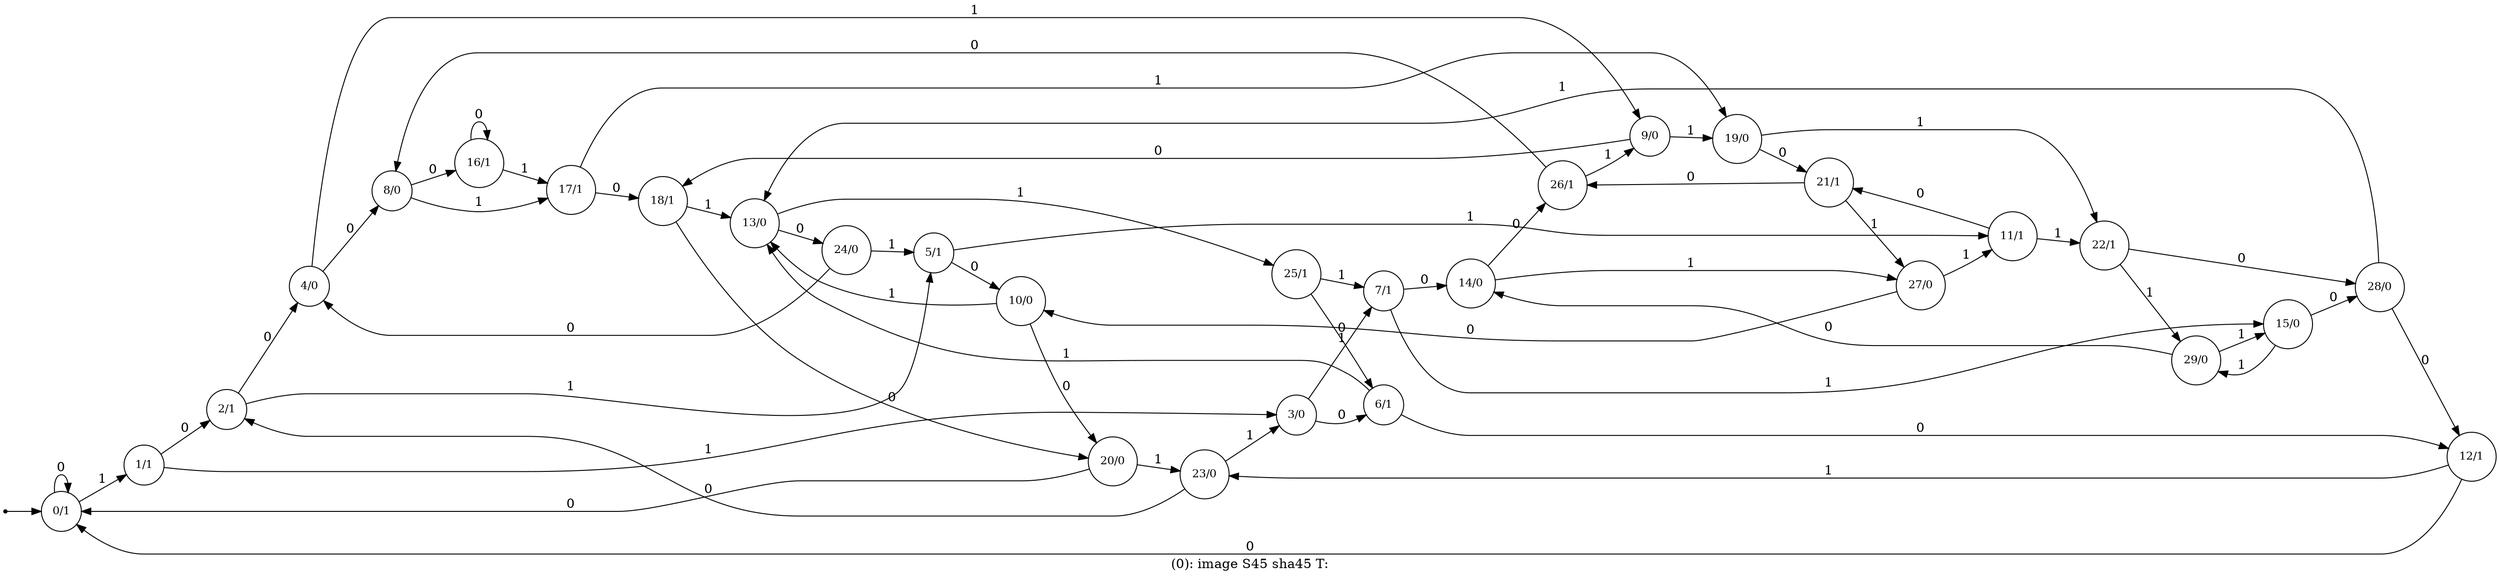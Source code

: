 digraph G {
label = "(0): image S45 sha45 T:";
rankdir = LR;
node [shape = circle, label="0/1", fontsize=12]0;
node [shape = circle, label="1/1", fontsize=12]1;
node [shape = circle, label="2/1", fontsize=12]2;
node [shape = circle, label="3/0", fontsize=12]3;
node [shape = circle, label="4/0", fontsize=12]4;
node [shape = circle, label="5/1", fontsize=12]5;
node [shape = circle, label="6/1", fontsize=12]6;
node [shape = circle, label="7/1", fontsize=12]7;
node [shape = circle, label="8/0", fontsize=12]8;
node [shape = circle, label="9/0", fontsize=12]9;
node [shape = circle, label="10/0", fontsize=12]10;
node [shape = circle, label="11/1", fontsize=12]11;
node [shape = circle, label="12/1", fontsize=12]12;
node [shape = circle, label="13/0", fontsize=12]13;
node [shape = circle, label="14/0", fontsize=12]14;
node [shape = circle, label="15/0", fontsize=12]15;
node [shape = circle, label="16/1", fontsize=12]16;
node [shape = circle, label="17/1", fontsize=12]17;
node [shape = circle, label="18/1", fontsize=12]18;
node [shape = circle, label="19/0", fontsize=12]19;
node [shape = circle, label="20/0", fontsize=12]20;
node [shape = circle, label="21/1", fontsize=12]21;
node [shape = circle, label="22/1", fontsize=12]22;
node [shape = circle, label="23/0", fontsize=12]23;
node [shape = circle, label="24/0", fontsize=12]24;
node [shape = circle, label="25/1", fontsize=12]25;
node [shape = circle, label="26/1", fontsize=12]26;
node [shape = circle, label="27/0", fontsize=12]27;
node [shape = circle, label="28/0", fontsize=12]28;
node [shape = circle, label="29/0", fontsize=12]29;
node [shape = point ]; qi
qi -> 0;
0 -> 0[ label = "0"];
0 -> 1[ label = "1"];
1 -> 2[ label = "0"];
1 -> 3[ label = "1"];
2 -> 4[ label = "0"];
2 -> 5[ label = "1"];
3 -> 6[ label = "0"];
3 -> 7[ label = "1"];
4 -> 8[ label = "0"];
4 -> 9[ label = "1"];
5 -> 10[ label = "0"];
5 -> 11[ label = "1"];
6 -> 12[ label = "0"];
6 -> 13[ label = "1"];
7 -> 14[ label = "0"];
7 -> 15[ label = "1"];
8 -> 16[ label = "0"];
8 -> 17[ label = "1"];
9 -> 18[ label = "0"];
9 -> 19[ label = "1"];
10 -> 13[ label = "1"];
10 -> 20[ label = "0"];
11 -> 21[ label = "0"];
11 -> 22[ label = "1"];
12 -> 0[ label = "0"];
12 -> 23[ label = "1"];
13 -> 24[ label = "0"];
13 -> 25[ label = "1"];
14 -> 26[ label = "0"];
14 -> 27[ label = "1"];
15 -> 28[ label = "0"];
15 -> 29[ label = "1"];
16 -> 16[ label = "0"];
16 -> 17[ label = "1"];
17 -> 18[ label = "0"];
17 -> 19[ label = "1"];
18 -> 13[ label = "1"];
18 -> 20[ label = "0"];
19 -> 21[ label = "0"];
19 -> 22[ label = "1"];
20 -> 0[ label = "0"];
20 -> 23[ label = "1"];
21 -> 26[ label = "0"];
21 -> 27[ label = "1"];
22 -> 28[ label = "0"];
22 -> 29[ label = "1"];
23 -> 2[ label = "0"];
23 -> 3[ label = "1"];
24 -> 4[ label = "0"];
24 -> 5[ label = "1"];
25 -> 6[ label = "0"];
25 -> 7[ label = "1"];
26 -> 8[ label = "0"];
26 -> 9[ label = "1"];
27 -> 10[ label = "0"];
27 -> 11[ label = "1"];
28 -> 12[ label = "0"];
28 -> 13[ label = "1"];
29 -> 14[ label = "0"];
29 -> 15[ label = "1"];
}
